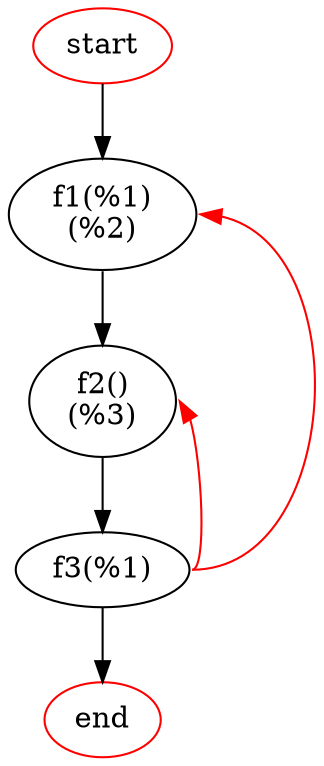 digraph "foo" {
	start[shape=ellipse, label="start", color=red]
	end[shape=ellipse, label="end", color=red]
	n0[shape=ellipse, label="f1(%1)\n(%2)\n"]
	n1[shape=ellipse, label="f2()\n(%3)\n"]
	n2[shape=ellipse, label="f3(%1)\n"]
	n2:e -> n0:e [color=red]
	n2:e -> n1:e [color=red]
	start -> n0 [weight=100]
	n0 -> n1 [weight=100]
	n1 -> n2 [weight=100]
	n2 -> end [weight=100]
}
